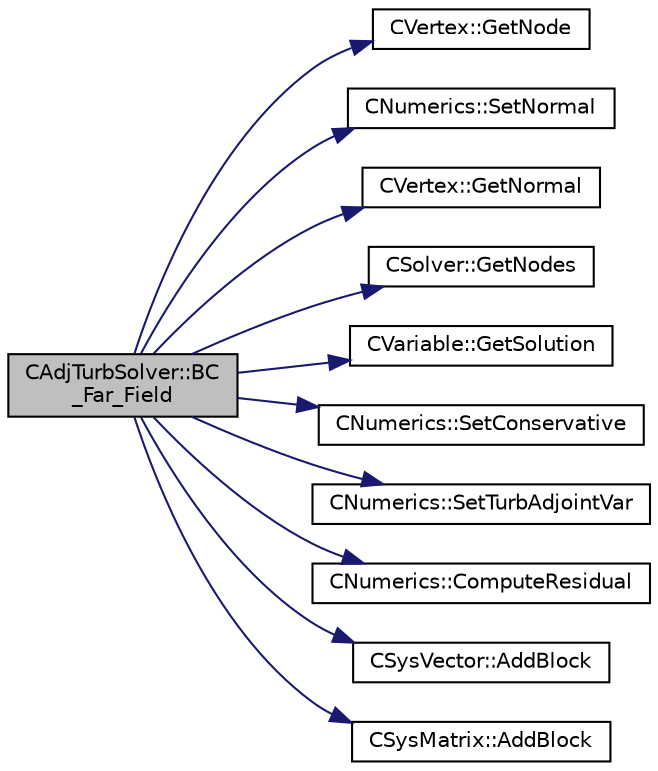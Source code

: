 digraph "CAdjTurbSolver::BC_Far_Field"
{
  edge [fontname="Helvetica",fontsize="10",labelfontname="Helvetica",labelfontsize="10"];
  node [fontname="Helvetica",fontsize="10",shape=record];
  rankdir="LR";
  Node79 [label="CAdjTurbSolver::BC\l_Far_Field",height=0.2,width=0.4,color="black", fillcolor="grey75", style="filled", fontcolor="black"];
  Node79 -> Node80 [color="midnightblue",fontsize="10",style="solid",fontname="Helvetica"];
  Node80 [label="CVertex::GetNode",height=0.2,width=0.4,color="black", fillcolor="white", style="filled",URL="$class_c_vertex.html#a95c513bf927464157ed96b6c79779a1f",tooltip="Get the node of the vertex. "];
  Node79 -> Node81 [color="midnightblue",fontsize="10",style="solid",fontname="Helvetica"];
  Node81 [label="CNumerics::SetNormal",height=0.2,width=0.4,color="black", fillcolor="white", style="filled",URL="$class_c_numerics.html#a41903d97957f351cd9ee63ca404985b1",tooltip="Set the value of the normal vector to the face between two points. "];
  Node79 -> Node82 [color="midnightblue",fontsize="10",style="solid",fontname="Helvetica"];
  Node82 [label="CVertex::GetNormal",height=0.2,width=0.4,color="black", fillcolor="white", style="filled",URL="$class_c_vertex.html#a0d289163c6f3384822fcb9ae86fc1c39",tooltip="Copy the the normal vector of a face. "];
  Node79 -> Node83 [color="midnightblue",fontsize="10",style="solid",fontname="Helvetica"];
  Node83 [label="CSolver::GetNodes",height=0.2,width=0.4,color="black", fillcolor="white", style="filled",URL="$class_c_solver.html#af3198e52a2ea377bb765647b5e697197",tooltip="Allow outside access to the nodes of the solver, containing conservatives, primitives, etc. "];
  Node79 -> Node84 [color="midnightblue",fontsize="10",style="solid",fontname="Helvetica"];
  Node84 [label="CVariable::GetSolution",height=0.2,width=0.4,color="black", fillcolor="white", style="filled",URL="$class_c_variable.html#a261483e39c23c1de7cb9aea7e917c121",tooltip="Get the solution. "];
  Node79 -> Node85 [color="midnightblue",fontsize="10",style="solid",fontname="Helvetica"];
  Node85 [label="CNumerics::SetConservative",height=0.2,width=0.4,color="black", fillcolor="white", style="filled",URL="$class_c_numerics.html#a604ce85ec9e2d43769acacc7d03ae0f7",tooltip="Set the value of the conservative variables. "];
  Node79 -> Node86 [color="midnightblue",fontsize="10",style="solid",fontname="Helvetica"];
  Node86 [label="CNumerics::SetTurbAdjointVar",height=0.2,width=0.4,color="black", fillcolor="white", style="filled",URL="$class_c_numerics.html#aa1653854225eaa24a152d9c2813e99b4",tooltip="Set the value of the adjoint turbulent variable. "];
  Node79 -> Node87 [color="midnightblue",fontsize="10",style="solid",fontname="Helvetica"];
  Node87 [label="CNumerics::ComputeResidual",height=0.2,width=0.4,color="black", fillcolor="white", style="filled",URL="$class_c_numerics.html#abe734316e0047f463f059fd77a281958",tooltip="Compute the numerical residual. "];
  Node79 -> Node88 [color="midnightblue",fontsize="10",style="solid",fontname="Helvetica"];
  Node88 [label="CSysVector::AddBlock",height=0.2,width=0.4,color="black", fillcolor="white", style="filled",URL="$class_c_sys_vector.html#acd4c36df2ea0b7ad473944cff9bf5d72",tooltip="Add val_residual to the residual. "];
  Node79 -> Node89 [color="midnightblue",fontsize="10",style="solid",fontname="Helvetica"];
  Node89 [label="CSysMatrix::AddBlock",height=0.2,width=0.4,color="black", fillcolor="white", style="filled",URL="$class_c_sys_matrix.html#a85def3109e5aa5307268ca830a8f6522",tooltip="Adds the specified block to the sparse matrix. "];
}
